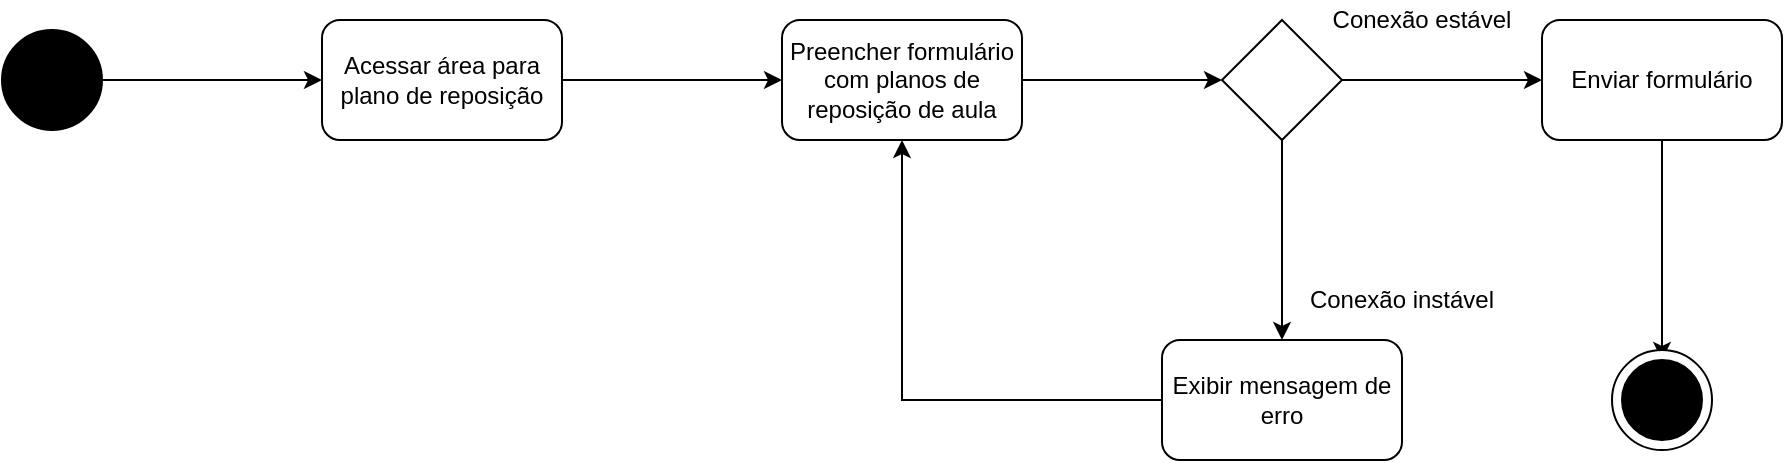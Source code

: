<mxfile version="24.4.0" type="device">
  <diagram name="Página-1" id="MlYBD084rtCha4FsFRDw">
    <mxGraphModel dx="1114" dy="600" grid="1" gridSize="10" guides="1" tooltips="1" connect="1" arrows="1" fold="1" page="1" pageScale="1" pageWidth="827" pageHeight="1169" math="0" shadow="0">
      <root>
        <mxCell id="0" />
        <mxCell id="1" parent="0" />
        <mxCell id="hkmBwuYPKQIMNyOLkPoZ-3" style="edgeStyle=orthogonalEdgeStyle;rounded=0;orthogonalLoop=1;jettySize=auto;html=1;exitX=1;exitY=0.5;exitDx=0;exitDy=0;entryX=0;entryY=0.5;entryDx=0;entryDy=0;" edge="1" parent="1" source="hkmBwuYPKQIMNyOLkPoZ-1" target="hkmBwuYPKQIMNyOLkPoZ-2">
          <mxGeometry relative="1" as="geometry" />
        </mxCell>
        <mxCell id="hkmBwuYPKQIMNyOLkPoZ-1" value="" style="ellipse;whiteSpace=wrap;html=1;aspect=fixed;fillColor=#000000;" vertex="1" parent="1">
          <mxGeometry y="75" width="50" height="50" as="geometry" />
        </mxCell>
        <mxCell id="hkmBwuYPKQIMNyOLkPoZ-5" style="edgeStyle=orthogonalEdgeStyle;rounded=0;orthogonalLoop=1;jettySize=auto;html=1;exitX=1;exitY=0.5;exitDx=0;exitDy=0;entryX=0;entryY=0.5;entryDx=0;entryDy=0;" edge="1" parent="1" source="hkmBwuYPKQIMNyOLkPoZ-2" target="hkmBwuYPKQIMNyOLkPoZ-4">
          <mxGeometry relative="1" as="geometry" />
        </mxCell>
        <mxCell id="hkmBwuYPKQIMNyOLkPoZ-2" value="Acessar área para plano de reposição" style="rounded=1;whiteSpace=wrap;html=1;" vertex="1" parent="1">
          <mxGeometry x="160" y="70" width="120" height="60" as="geometry" />
        </mxCell>
        <mxCell id="hkmBwuYPKQIMNyOLkPoZ-14" style="edgeStyle=orthogonalEdgeStyle;rounded=0;orthogonalLoop=1;jettySize=auto;html=1;exitX=1;exitY=0.5;exitDx=0;exitDy=0;entryX=0;entryY=0.5;entryDx=0;entryDy=0;" edge="1" parent="1" source="hkmBwuYPKQIMNyOLkPoZ-4" target="hkmBwuYPKQIMNyOLkPoZ-9">
          <mxGeometry relative="1" as="geometry" />
        </mxCell>
        <mxCell id="hkmBwuYPKQIMNyOLkPoZ-4" value="Preencher formulário com planos de reposição de aula" style="rounded=1;whiteSpace=wrap;html=1;" vertex="1" parent="1">
          <mxGeometry x="390" y="70" width="120" height="60" as="geometry" />
        </mxCell>
        <mxCell id="hkmBwuYPKQIMNyOLkPoZ-25" style="edgeStyle=orthogonalEdgeStyle;rounded=0;orthogonalLoop=1;jettySize=auto;html=1;exitX=0.5;exitY=1;exitDx=0;exitDy=0;entryX=0.5;entryY=0;entryDx=0;entryDy=0;" edge="1" parent="1" source="hkmBwuYPKQIMNyOLkPoZ-7" target="hkmBwuYPKQIMNyOLkPoZ-23">
          <mxGeometry relative="1" as="geometry" />
        </mxCell>
        <mxCell id="hkmBwuYPKQIMNyOLkPoZ-7" value="Enviar formulário" style="rounded=1;whiteSpace=wrap;html=1;" vertex="1" parent="1">
          <mxGeometry x="770" y="70" width="120" height="60" as="geometry" />
        </mxCell>
        <mxCell id="hkmBwuYPKQIMNyOLkPoZ-15" style="edgeStyle=orthogonalEdgeStyle;rounded=0;orthogonalLoop=1;jettySize=auto;html=1;exitX=1;exitY=0.5;exitDx=0;exitDy=0;entryX=0;entryY=0.5;entryDx=0;entryDy=0;" edge="1" parent="1" source="hkmBwuYPKQIMNyOLkPoZ-9" target="hkmBwuYPKQIMNyOLkPoZ-7">
          <mxGeometry relative="1" as="geometry" />
        </mxCell>
        <mxCell id="hkmBwuYPKQIMNyOLkPoZ-16" value="" style="edgeStyle=orthogonalEdgeStyle;rounded=0;orthogonalLoop=1;jettySize=auto;html=1;" edge="1" parent="1" source="hkmBwuYPKQIMNyOLkPoZ-9" target="hkmBwuYPKQIMNyOLkPoZ-11">
          <mxGeometry relative="1" as="geometry" />
        </mxCell>
        <mxCell id="hkmBwuYPKQIMNyOLkPoZ-9" value="" style="rhombus;whiteSpace=wrap;html=1;" vertex="1" parent="1">
          <mxGeometry x="610" y="70" width="60" height="60" as="geometry" />
        </mxCell>
        <mxCell id="hkmBwuYPKQIMNyOLkPoZ-19" style="edgeStyle=orthogonalEdgeStyle;rounded=0;orthogonalLoop=1;jettySize=auto;html=1;exitX=0;exitY=0.5;exitDx=0;exitDy=0;entryX=0.5;entryY=1;entryDx=0;entryDy=0;" edge="1" parent="1" source="hkmBwuYPKQIMNyOLkPoZ-11" target="hkmBwuYPKQIMNyOLkPoZ-4">
          <mxGeometry relative="1" as="geometry" />
        </mxCell>
        <mxCell id="hkmBwuYPKQIMNyOLkPoZ-11" value="Exibir mensagem de erro" style="rounded=1;whiteSpace=wrap;html=1;" vertex="1" parent="1">
          <mxGeometry x="580" y="230" width="120" height="60" as="geometry" />
        </mxCell>
        <mxCell id="hkmBwuYPKQIMNyOLkPoZ-20" value="Conexão estável" style="rounded=0;whiteSpace=wrap;html=1;strokeColor=none;" vertex="1" parent="1">
          <mxGeometry x="660" y="60" width="100" height="20" as="geometry" />
        </mxCell>
        <mxCell id="hkmBwuYPKQIMNyOLkPoZ-21" value="Conexão instável" style="rounded=0;whiteSpace=wrap;html=1;strokeColor=none;" vertex="1" parent="1">
          <mxGeometry x="650" y="200" width="100" height="20" as="geometry" />
        </mxCell>
        <mxCell id="hkmBwuYPKQIMNyOLkPoZ-22" value="" style="ellipse;whiteSpace=wrap;html=1;aspect=fixed;perimeterSpacing=0;" vertex="1" parent="1">
          <mxGeometry x="805" y="235" width="50" height="50" as="geometry" />
        </mxCell>
        <mxCell id="hkmBwuYPKQIMNyOLkPoZ-23" value="" style="ellipse;whiteSpace=wrap;html=1;aspect=fixed;fillColor=#000000;" vertex="1" parent="1">
          <mxGeometry x="810" y="240" width="40" height="40" as="geometry" />
        </mxCell>
      </root>
    </mxGraphModel>
  </diagram>
</mxfile>
